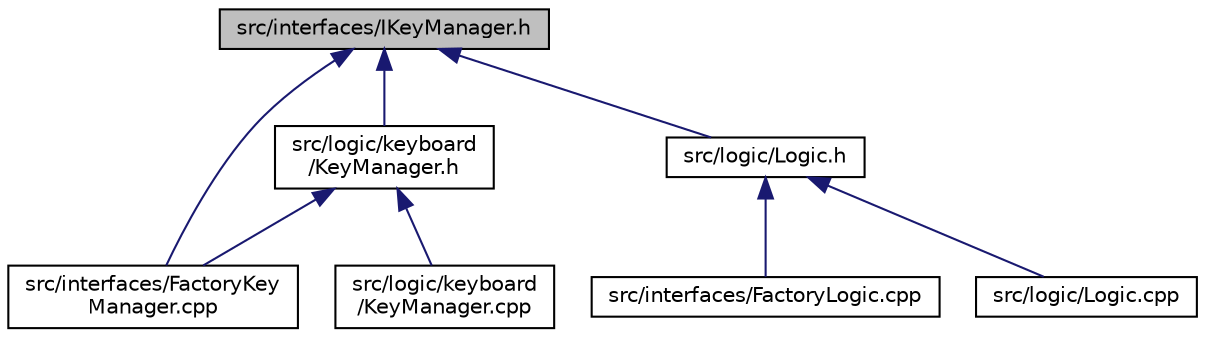 digraph "src/interfaces/IKeyManager.h"
{
  edge [fontname="Helvetica",fontsize="10",labelfontname="Helvetica",labelfontsize="10"];
  node [fontname="Helvetica",fontsize="10",shape=record];
  Node1 [label="src/interfaces/IKeyManager.h",height=0.2,width=0.4,color="black", fillcolor="grey75", style="filled", fontcolor="black"];
  Node1 -> Node2 [dir="back",color="midnightblue",fontsize="10",style="solid",fontname="Helvetica"];
  Node2 [label="src/interfaces/FactoryKey\lManager.cpp",height=0.2,width=0.4,color="black", fillcolor="white", style="filled",URL="$_factory_key_manager_8cpp.html"];
  Node1 -> Node3 [dir="back",color="midnightblue",fontsize="10",style="solid",fontname="Helvetica"];
  Node3 [label="src/logic/keyboard\l/KeyManager.h",height=0.2,width=0.4,color="black", fillcolor="white", style="filled",URL="$_key_manager_8h.html"];
  Node3 -> Node2 [dir="back",color="midnightblue",fontsize="10",style="solid",fontname="Helvetica"];
  Node3 -> Node4 [dir="back",color="midnightblue",fontsize="10",style="solid",fontname="Helvetica"];
  Node4 [label="src/logic/keyboard\l/KeyManager.cpp",height=0.2,width=0.4,color="black", fillcolor="white", style="filled",URL="$_key_manager_8cpp.html"];
  Node1 -> Node5 [dir="back",color="midnightblue",fontsize="10",style="solid",fontname="Helvetica"];
  Node5 [label="src/logic/Logic.h",height=0.2,width=0.4,color="black", fillcolor="white", style="filled",URL="$_logic_8h.html"];
  Node5 -> Node6 [dir="back",color="midnightblue",fontsize="10",style="solid",fontname="Helvetica"];
  Node6 [label="src/interfaces/FactoryLogic.cpp",height=0.2,width=0.4,color="black", fillcolor="white", style="filled",URL="$_factory_logic_8cpp.html"];
  Node5 -> Node7 [dir="back",color="midnightblue",fontsize="10",style="solid",fontname="Helvetica"];
  Node7 [label="src/logic/Logic.cpp",height=0.2,width=0.4,color="black", fillcolor="white", style="filled",URL="$_logic_8cpp.html"];
}

